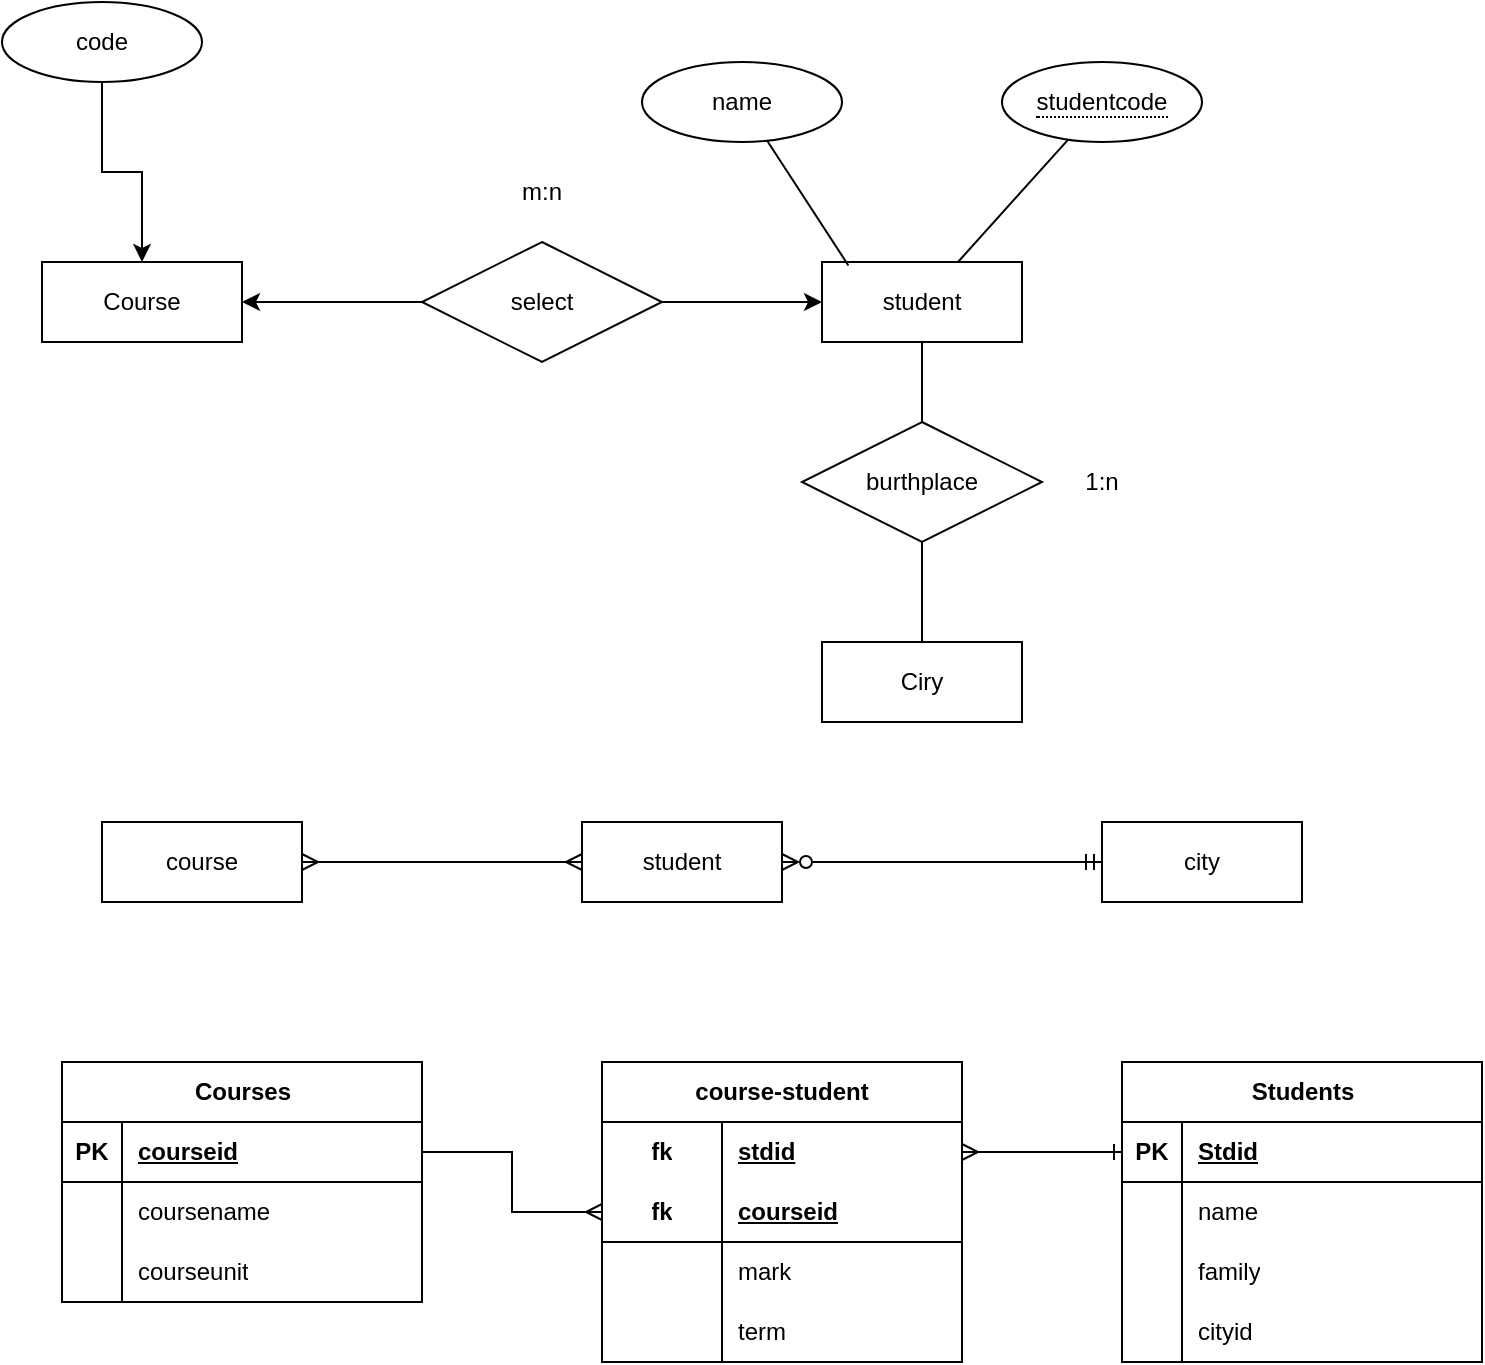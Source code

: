 <mxfile version="28.1.1">
  <diagram name="Page-1" id="sHOE3h-CCO8PYqkfTuCy">
    <mxGraphModel dx="1426" dy="751" grid="1" gridSize="10" guides="1" tooltips="1" connect="1" arrows="1" fold="1" page="1" pageScale="1" pageWidth="850" pageHeight="1100" math="0" shadow="0">
      <root>
        <mxCell id="0" />
        <mxCell id="1" parent="0" />
        <mxCell id="_JnIpn75-cfV_HIJqChy-1" value="Course" style="whiteSpace=wrap;html=1;align=center;" parent="1" vertex="1">
          <mxGeometry x="70" y="190" width="100" height="40" as="geometry" />
        </mxCell>
        <mxCell id="_JnIpn75-cfV_HIJqChy-9" value="" style="rounded=0;orthogonalLoop=1;jettySize=auto;html=1;endArrow=none;endFill=0;" parent="1" source="_JnIpn75-cfV_HIJqChy-3" target="_JnIpn75-cfV_HIJqChy-8" edge="1">
          <mxGeometry relative="1" as="geometry" />
        </mxCell>
        <mxCell id="_JnIpn75-cfV_HIJqChy-3" value="student" style="whiteSpace=wrap;html=1;align=center;" parent="1" vertex="1">
          <mxGeometry x="460" y="190" width="100" height="40" as="geometry" />
        </mxCell>
        <mxCell id="_JnIpn75-cfV_HIJqChy-5" value="" style="edgeStyle=orthogonalEdgeStyle;rounded=0;orthogonalLoop=1;jettySize=auto;html=1;" parent="1" source="_JnIpn75-cfV_HIJqChy-4" target="_JnIpn75-cfV_HIJqChy-3" edge="1">
          <mxGeometry relative="1" as="geometry" />
        </mxCell>
        <mxCell id="_JnIpn75-cfV_HIJqChy-6" value="" style="edgeStyle=orthogonalEdgeStyle;rounded=0;orthogonalLoop=1;jettySize=auto;html=1;" parent="1" source="_JnIpn75-cfV_HIJqChy-4" target="_JnIpn75-cfV_HIJqChy-1" edge="1">
          <mxGeometry relative="1" as="geometry" />
        </mxCell>
        <mxCell id="_JnIpn75-cfV_HIJqChy-4" value="select" style="shape=rhombus;perimeter=rhombusPerimeter;whiteSpace=wrap;html=1;align=center;" parent="1" vertex="1">
          <mxGeometry x="260" y="180" width="120" height="60" as="geometry" />
        </mxCell>
        <mxCell id="_JnIpn75-cfV_HIJqChy-7" value="Ciry" style="whiteSpace=wrap;html=1;align=center;" parent="1" vertex="1">
          <mxGeometry x="460" y="380" width="100" height="40" as="geometry" />
        </mxCell>
        <mxCell id="_JnIpn75-cfV_HIJqChy-10" value="" style="edgeStyle=orthogonalEdgeStyle;rounded=0;orthogonalLoop=1;jettySize=auto;html=1;endArrow=none;endFill=0;" parent="1" source="_JnIpn75-cfV_HIJqChy-8" target="_JnIpn75-cfV_HIJqChy-7" edge="1">
          <mxGeometry relative="1" as="geometry" />
        </mxCell>
        <mxCell id="_JnIpn75-cfV_HIJqChy-8" value="burthplace" style="shape=rhombus;perimeter=rhombusPerimeter;whiteSpace=wrap;html=1;align=center;" parent="1" vertex="1">
          <mxGeometry x="450" y="270" width="120" height="60" as="geometry" />
        </mxCell>
        <mxCell id="_JnIpn75-cfV_HIJqChy-11" value="m:n" style="text;html=1;align=center;verticalAlign=middle;whiteSpace=wrap;rounded=0;" parent="1" vertex="1">
          <mxGeometry x="290" y="140" width="60" height="30" as="geometry" />
        </mxCell>
        <mxCell id="_JnIpn75-cfV_HIJqChy-12" value="1:n" style="text;html=1;align=center;verticalAlign=middle;whiteSpace=wrap;rounded=0;" parent="1" vertex="1">
          <mxGeometry x="570" y="285" width="60" height="30" as="geometry" />
        </mxCell>
        <mxCell id="_JnIpn75-cfV_HIJqChy-28" style="edgeStyle=orthogonalEdgeStyle;rounded=0;orthogonalLoop=1;jettySize=auto;html=1;entryX=0;entryY=0.5;entryDx=0;entryDy=0;endArrow=ERmandOne;endFill=0;startArrow=ERzeroToMany;startFill=0;" parent="1" source="_JnIpn75-cfV_HIJqChy-26" target="_JnIpn75-cfV_HIJqChy-27" edge="1">
          <mxGeometry relative="1" as="geometry" />
        </mxCell>
        <mxCell id="_JnIpn75-cfV_HIJqChy-26" value="student" style="whiteSpace=wrap;html=1;align=center;" parent="1" vertex="1">
          <mxGeometry x="340" y="470" width="100" height="40" as="geometry" />
        </mxCell>
        <mxCell id="_JnIpn75-cfV_HIJqChy-27" value="city" style="whiteSpace=wrap;html=1;align=center;" parent="1" vertex="1">
          <mxGeometry x="600" y="470" width="100" height="40" as="geometry" />
        </mxCell>
        <mxCell id="_JnIpn75-cfV_HIJqChy-30" value="" style="rounded=0;orthogonalLoop=1;jettySize=auto;html=1;endArrow=none;endFill=0;" parent="1" source="_JnIpn75-cfV_HIJqChy-29" target="_JnIpn75-cfV_HIJqChy-3" edge="1">
          <mxGeometry relative="1" as="geometry" />
        </mxCell>
        <mxCell id="_JnIpn75-cfV_HIJqChy-29" value="&lt;span style=&quot;border-bottom: 1px dotted&quot;&gt;studentcode&lt;/span&gt;" style="ellipse;whiteSpace=wrap;html=1;align=center;" parent="1" vertex="1">
          <mxGeometry x="550" y="90" width="100" height="40" as="geometry" />
        </mxCell>
        <mxCell id="_JnIpn75-cfV_HIJqChy-32" value="name" style="ellipse;whiteSpace=wrap;html=1;align=center;" parent="1" vertex="1">
          <mxGeometry x="370" y="90" width="100" height="40" as="geometry" />
        </mxCell>
        <mxCell id="_JnIpn75-cfV_HIJqChy-33" style="rounded=0;orthogonalLoop=1;jettySize=auto;html=1;entryX=0.132;entryY=0.043;entryDx=0;entryDy=0;entryPerimeter=0;endArrow=none;endFill=0;" parent="1" source="_JnIpn75-cfV_HIJqChy-32" target="_JnIpn75-cfV_HIJqChy-3" edge="1">
          <mxGeometry relative="1" as="geometry" />
        </mxCell>
        <mxCell id="_JnIpn75-cfV_HIJqChy-35" value="" style="edgeStyle=orthogonalEdgeStyle;rounded=0;orthogonalLoop=1;jettySize=auto;html=1;" parent="1" source="_JnIpn75-cfV_HIJqChy-34" target="_JnIpn75-cfV_HIJqChy-1" edge="1">
          <mxGeometry relative="1" as="geometry" />
        </mxCell>
        <mxCell id="_JnIpn75-cfV_HIJqChy-34" value="code" style="ellipse;whiteSpace=wrap;html=1;align=center;" parent="1" vertex="1">
          <mxGeometry x="50" y="60" width="100" height="40" as="geometry" />
        </mxCell>
        <mxCell id="jb8YyXCb0_DygzA8hOVM-2" style="edgeStyle=orthogonalEdgeStyle;rounded=0;orthogonalLoop=1;jettySize=auto;html=1;endArrow=ERmany;endFill=0;startArrow=ERmany;startFill=0;" edge="1" parent="1" source="jb8YyXCb0_DygzA8hOVM-1" target="_JnIpn75-cfV_HIJqChy-26">
          <mxGeometry relative="1" as="geometry" />
        </mxCell>
        <mxCell id="jb8YyXCb0_DygzA8hOVM-1" value="course" style="whiteSpace=wrap;html=1;align=center;" vertex="1" parent="1">
          <mxGeometry x="100" y="470" width="100" height="40" as="geometry" />
        </mxCell>
        <mxCell id="jb8YyXCb0_DygzA8hOVM-3" value="Courses" style="shape=table;startSize=30;container=1;collapsible=1;childLayout=tableLayout;fixedRows=1;rowLines=0;fontStyle=1;align=center;resizeLast=1;html=1;" vertex="1" parent="1">
          <mxGeometry x="80" y="590" width="180" height="120" as="geometry" />
        </mxCell>
        <mxCell id="jb8YyXCb0_DygzA8hOVM-4" value="" style="shape=tableRow;horizontal=0;startSize=0;swimlaneHead=0;swimlaneBody=0;fillColor=none;collapsible=0;dropTarget=0;points=[[0,0.5],[1,0.5]];portConstraint=eastwest;top=0;left=0;right=0;bottom=1;" vertex="1" parent="jb8YyXCb0_DygzA8hOVM-3">
          <mxGeometry y="30" width="180" height="30" as="geometry" />
        </mxCell>
        <mxCell id="jb8YyXCb0_DygzA8hOVM-5" value="PK" style="shape=partialRectangle;connectable=0;fillColor=none;top=0;left=0;bottom=0;right=0;fontStyle=1;overflow=hidden;whiteSpace=wrap;html=1;" vertex="1" parent="jb8YyXCb0_DygzA8hOVM-4">
          <mxGeometry width="30" height="30" as="geometry">
            <mxRectangle width="30" height="30" as="alternateBounds" />
          </mxGeometry>
        </mxCell>
        <mxCell id="jb8YyXCb0_DygzA8hOVM-6" value="courseid" style="shape=partialRectangle;connectable=0;fillColor=none;top=0;left=0;bottom=0;right=0;align=left;spacingLeft=6;fontStyle=5;overflow=hidden;whiteSpace=wrap;html=1;" vertex="1" parent="jb8YyXCb0_DygzA8hOVM-4">
          <mxGeometry x="30" width="150" height="30" as="geometry">
            <mxRectangle width="150" height="30" as="alternateBounds" />
          </mxGeometry>
        </mxCell>
        <mxCell id="jb8YyXCb0_DygzA8hOVM-7" value="" style="shape=tableRow;horizontal=0;startSize=0;swimlaneHead=0;swimlaneBody=0;fillColor=none;collapsible=0;dropTarget=0;points=[[0,0.5],[1,0.5]];portConstraint=eastwest;top=0;left=0;right=0;bottom=0;" vertex="1" parent="jb8YyXCb0_DygzA8hOVM-3">
          <mxGeometry y="60" width="180" height="30" as="geometry" />
        </mxCell>
        <mxCell id="jb8YyXCb0_DygzA8hOVM-8" value="" style="shape=partialRectangle;connectable=0;fillColor=none;top=0;left=0;bottom=0;right=0;editable=1;overflow=hidden;whiteSpace=wrap;html=1;" vertex="1" parent="jb8YyXCb0_DygzA8hOVM-7">
          <mxGeometry width="30" height="30" as="geometry">
            <mxRectangle width="30" height="30" as="alternateBounds" />
          </mxGeometry>
        </mxCell>
        <mxCell id="jb8YyXCb0_DygzA8hOVM-9" value="coursename" style="shape=partialRectangle;connectable=0;fillColor=none;top=0;left=0;bottom=0;right=0;align=left;spacingLeft=6;overflow=hidden;whiteSpace=wrap;html=1;" vertex="1" parent="jb8YyXCb0_DygzA8hOVM-7">
          <mxGeometry x="30" width="150" height="30" as="geometry">
            <mxRectangle width="150" height="30" as="alternateBounds" />
          </mxGeometry>
        </mxCell>
        <mxCell id="jb8YyXCb0_DygzA8hOVM-10" value="" style="shape=tableRow;horizontal=0;startSize=0;swimlaneHead=0;swimlaneBody=0;fillColor=none;collapsible=0;dropTarget=0;points=[[0,0.5],[1,0.5]];portConstraint=eastwest;top=0;left=0;right=0;bottom=0;" vertex="1" parent="jb8YyXCb0_DygzA8hOVM-3">
          <mxGeometry y="90" width="180" height="30" as="geometry" />
        </mxCell>
        <mxCell id="jb8YyXCb0_DygzA8hOVM-11" value="" style="shape=partialRectangle;connectable=0;fillColor=none;top=0;left=0;bottom=0;right=0;editable=1;overflow=hidden;whiteSpace=wrap;html=1;" vertex="1" parent="jb8YyXCb0_DygzA8hOVM-10">
          <mxGeometry width="30" height="30" as="geometry">
            <mxRectangle width="30" height="30" as="alternateBounds" />
          </mxGeometry>
        </mxCell>
        <mxCell id="jb8YyXCb0_DygzA8hOVM-12" value="courseunit" style="shape=partialRectangle;connectable=0;fillColor=none;top=0;left=0;bottom=0;right=0;align=left;spacingLeft=6;overflow=hidden;whiteSpace=wrap;html=1;" vertex="1" parent="jb8YyXCb0_DygzA8hOVM-10">
          <mxGeometry x="30" width="150" height="30" as="geometry">
            <mxRectangle width="150" height="30" as="alternateBounds" />
          </mxGeometry>
        </mxCell>
        <mxCell id="jb8YyXCb0_DygzA8hOVM-16" value="course-student" style="shape=table;startSize=30;container=1;collapsible=1;childLayout=tableLayout;fixedRows=1;rowLines=0;fontStyle=1;align=center;resizeLast=1;html=1;whiteSpace=wrap;" vertex="1" parent="1">
          <mxGeometry x="350" y="590" width="180" height="150" as="geometry" />
        </mxCell>
        <mxCell id="jb8YyXCb0_DygzA8hOVM-17" value="" style="shape=tableRow;horizontal=0;startSize=0;swimlaneHead=0;swimlaneBody=0;fillColor=none;collapsible=0;dropTarget=0;points=[[0,0.5],[1,0.5]];portConstraint=eastwest;top=0;left=0;right=0;bottom=0;html=1;" vertex="1" parent="jb8YyXCb0_DygzA8hOVM-16">
          <mxGeometry y="30" width="180" height="30" as="geometry" />
        </mxCell>
        <mxCell id="jb8YyXCb0_DygzA8hOVM-18" value="fk" style="shape=partialRectangle;connectable=0;fillColor=none;top=0;left=0;bottom=0;right=0;fontStyle=1;overflow=hidden;html=1;whiteSpace=wrap;" vertex="1" parent="jb8YyXCb0_DygzA8hOVM-17">
          <mxGeometry width="60" height="30" as="geometry">
            <mxRectangle width="60" height="30" as="alternateBounds" />
          </mxGeometry>
        </mxCell>
        <mxCell id="jb8YyXCb0_DygzA8hOVM-19" value="stdid" style="shape=partialRectangle;connectable=0;fillColor=none;top=0;left=0;bottom=0;right=0;align=left;spacingLeft=6;fontStyle=5;overflow=hidden;html=1;whiteSpace=wrap;" vertex="1" parent="jb8YyXCb0_DygzA8hOVM-17">
          <mxGeometry x="60" width="120" height="30" as="geometry">
            <mxRectangle width="120" height="30" as="alternateBounds" />
          </mxGeometry>
        </mxCell>
        <mxCell id="jb8YyXCb0_DygzA8hOVM-20" value="" style="shape=tableRow;horizontal=0;startSize=0;swimlaneHead=0;swimlaneBody=0;fillColor=none;collapsible=0;dropTarget=0;points=[[0,0.5],[1,0.5]];portConstraint=eastwest;top=0;left=0;right=0;bottom=1;html=1;" vertex="1" parent="jb8YyXCb0_DygzA8hOVM-16">
          <mxGeometry y="60" width="180" height="30" as="geometry" />
        </mxCell>
        <mxCell id="jb8YyXCb0_DygzA8hOVM-21" value="fk" style="shape=partialRectangle;connectable=0;fillColor=none;top=0;left=0;bottom=0;right=0;fontStyle=1;overflow=hidden;html=1;whiteSpace=wrap;" vertex="1" parent="jb8YyXCb0_DygzA8hOVM-20">
          <mxGeometry width="60" height="30" as="geometry">
            <mxRectangle width="60" height="30" as="alternateBounds" />
          </mxGeometry>
        </mxCell>
        <mxCell id="jb8YyXCb0_DygzA8hOVM-22" value="courseid" style="shape=partialRectangle;connectable=0;fillColor=none;top=0;left=0;bottom=0;right=0;align=left;spacingLeft=6;fontStyle=5;overflow=hidden;html=1;whiteSpace=wrap;" vertex="1" parent="jb8YyXCb0_DygzA8hOVM-20">
          <mxGeometry x="60" width="120" height="30" as="geometry">
            <mxRectangle width="120" height="30" as="alternateBounds" />
          </mxGeometry>
        </mxCell>
        <mxCell id="jb8YyXCb0_DygzA8hOVM-23" value="" style="shape=tableRow;horizontal=0;startSize=0;swimlaneHead=0;swimlaneBody=0;fillColor=none;collapsible=0;dropTarget=0;points=[[0,0.5],[1,0.5]];portConstraint=eastwest;top=0;left=0;right=0;bottom=0;html=1;" vertex="1" parent="jb8YyXCb0_DygzA8hOVM-16">
          <mxGeometry y="90" width="180" height="30" as="geometry" />
        </mxCell>
        <mxCell id="jb8YyXCb0_DygzA8hOVM-24" value="" style="shape=partialRectangle;connectable=0;fillColor=none;top=0;left=0;bottom=0;right=0;editable=1;overflow=hidden;html=1;whiteSpace=wrap;" vertex="1" parent="jb8YyXCb0_DygzA8hOVM-23">
          <mxGeometry width="60" height="30" as="geometry">
            <mxRectangle width="60" height="30" as="alternateBounds" />
          </mxGeometry>
        </mxCell>
        <mxCell id="jb8YyXCb0_DygzA8hOVM-25" value="mark" style="shape=partialRectangle;connectable=0;fillColor=none;top=0;left=0;bottom=0;right=0;align=left;spacingLeft=6;overflow=hidden;html=1;whiteSpace=wrap;" vertex="1" parent="jb8YyXCb0_DygzA8hOVM-23">
          <mxGeometry x="60" width="120" height="30" as="geometry">
            <mxRectangle width="120" height="30" as="alternateBounds" />
          </mxGeometry>
        </mxCell>
        <mxCell id="jb8YyXCb0_DygzA8hOVM-26" value="" style="shape=tableRow;horizontal=0;startSize=0;swimlaneHead=0;swimlaneBody=0;fillColor=none;collapsible=0;dropTarget=0;points=[[0,0.5],[1,0.5]];portConstraint=eastwest;top=0;left=0;right=0;bottom=0;html=1;" vertex="1" parent="jb8YyXCb0_DygzA8hOVM-16">
          <mxGeometry y="120" width="180" height="30" as="geometry" />
        </mxCell>
        <mxCell id="jb8YyXCb0_DygzA8hOVM-27" value="" style="shape=partialRectangle;connectable=0;fillColor=none;top=0;left=0;bottom=0;right=0;editable=1;overflow=hidden;html=1;whiteSpace=wrap;" vertex="1" parent="jb8YyXCb0_DygzA8hOVM-26">
          <mxGeometry width="60" height="30" as="geometry">
            <mxRectangle width="60" height="30" as="alternateBounds" />
          </mxGeometry>
        </mxCell>
        <mxCell id="jb8YyXCb0_DygzA8hOVM-28" value="term" style="shape=partialRectangle;connectable=0;fillColor=none;top=0;left=0;bottom=0;right=0;align=left;spacingLeft=6;overflow=hidden;html=1;whiteSpace=wrap;" vertex="1" parent="jb8YyXCb0_DygzA8hOVM-26">
          <mxGeometry x="60" width="120" height="30" as="geometry">
            <mxRectangle width="120" height="30" as="alternateBounds" />
          </mxGeometry>
        </mxCell>
        <mxCell id="jb8YyXCb0_DygzA8hOVM-29" value="Students" style="shape=table;startSize=30;container=1;collapsible=1;childLayout=tableLayout;fixedRows=1;rowLines=0;fontStyle=1;align=center;resizeLast=1;html=1;" vertex="1" parent="1">
          <mxGeometry x="610" y="590" width="180" height="150" as="geometry" />
        </mxCell>
        <mxCell id="jb8YyXCb0_DygzA8hOVM-30" value="" style="shape=tableRow;horizontal=0;startSize=0;swimlaneHead=0;swimlaneBody=0;fillColor=none;collapsible=0;dropTarget=0;points=[[0,0.5],[1,0.5]];portConstraint=eastwest;top=0;left=0;right=0;bottom=1;" vertex="1" parent="jb8YyXCb0_DygzA8hOVM-29">
          <mxGeometry y="30" width="180" height="30" as="geometry" />
        </mxCell>
        <mxCell id="jb8YyXCb0_DygzA8hOVM-31" value="PK" style="shape=partialRectangle;connectable=0;fillColor=none;top=0;left=0;bottom=0;right=0;fontStyle=1;overflow=hidden;whiteSpace=wrap;html=1;" vertex="1" parent="jb8YyXCb0_DygzA8hOVM-30">
          <mxGeometry width="30" height="30" as="geometry">
            <mxRectangle width="30" height="30" as="alternateBounds" />
          </mxGeometry>
        </mxCell>
        <mxCell id="jb8YyXCb0_DygzA8hOVM-32" value="Stdid" style="shape=partialRectangle;connectable=0;fillColor=none;top=0;left=0;bottom=0;right=0;align=left;spacingLeft=6;fontStyle=5;overflow=hidden;whiteSpace=wrap;html=1;" vertex="1" parent="jb8YyXCb0_DygzA8hOVM-30">
          <mxGeometry x="30" width="150" height="30" as="geometry">
            <mxRectangle width="150" height="30" as="alternateBounds" />
          </mxGeometry>
        </mxCell>
        <mxCell id="jb8YyXCb0_DygzA8hOVM-33" value="" style="shape=tableRow;horizontal=0;startSize=0;swimlaneHead=0;swimlaneBody=0;fillColor=none;collapsible=0;dropTarget=0;points=[[0,0.5],[1,0.5]];portConstraint=eastwest;top=0;left=0;right=0;bottom=0;" vertex="1" parent="jb8YyXCb0_DygzA8hOVM-29">
          <mxGeometry y="60" width="180" height="30" as="geometry" />
        </mxCell>
        <mxCell id="jb8YyXCb0_DygzA8hOVM-34" value="" style="shape=partialRectangle;connectable=0;fillColor=none;top=0;left=0;bottom=0;right=0;editable=1;overflow=hidden;whiteSpace=wrap;html=1;" vertex="1" parent="jb8YyXCb0_DygzA8hOVM-33">
          <mxGeometry width="30" height="30" as="geometry">
            <mxRectangle width="30" height="30" as="alternateBounds" />
          </mxGeometry>
        </mxCell>
        <mxCell id="jb8YyXCb0_DygzA8hOVM-35" value="name" style="shape=partialRectangle;connectable=0;fillColor=none;top=0;left=0;bottom=0;right=0;align=left;spacingLeft=6;overflow=hidden;whiteSpace=wrap;html=1;" vertex="1" parent="jb8YyXCb0_DygzA8hOVM-33">
          <mxGeometry x="30" width="150" height="30" as="geometry">
            <mxRectangle width="150" height="30" as="alternateBounds" />
          </mxGeometry>
        </mxCell>
        <mxCell id="jb8YyXCb0_DygzA8hOVM-36" value="" style="shape=tableRow;horizontal=0;startSize=0;swimlaneHead=0;swimlaneBody=0;fillColor=none;collapsible=0;dropTarget=0;points=[[0,0.5],[1,0.5]];portConstraint=eastwest;top=0;left=0;right=0;bottom=0;" vertex="1" parent="jb8YyXCb0_DygzA8hOVM-29">
          <mxGeometry y="90" width="180" height="30" as="geometry" />
        </mxCell>
        <mxCell id="jb8YyXCb0_DygzA8hOVM-37" value="" style="shape=partialRectangle;connectable=0;fillColor=none;top=0;left=0;bottom=0;right=0;editable=1;overflow=hidden;whiteSpace=wrap;html=1;" vertex="1" parent="jb8YyXCb0_DygzA8hOVM-36">
          <mxGeometry width="30" height="30" as="geometry">
            <mxRectangle width="30" height="30" as="alternateBounds" />
          </mxGeometry>
        </mxCell>
        <mxCell id="jb8YyXCb0_DygzA8hOVM-38" value="family" style="shape=partialRectangle;connectable=0;fillColor=none;top=0;left=0;bottom=0;right=0;align=left;spacingLeft=6;overflow=hidden;whiteSpace=wrap;html=1;" vertex="1" parent="jb8YyXCb0_DygzA8hOVM-36">
          <mxGeometry x="30" width="150" height="30" as="geometry">
            <mxRectangle width="150" height="30" as="alternateBounds" />
          </mxGeometry>
        </mxCell>
        <mxCell id="jb8YyXCb0_DygzA8hOVM-39" value="" style="shape=tableRow;horizontal=0;startSize=0;swimlaneHead=0;swimlaneBody=0;fillColor=none;collapsible=0;dropTarget=0;points=[[0,0.5],[1,0.5]];portConstraint=eastwest;top=0;left=0;right=0;bottom=0;" vertex="1" parent="jb8YyXCb0_DygzA8hOVM-29">
          <mxGeometry y="120" width="180" height="30" as="geometry" />
        </mxCell>
        <mxCell id="jb8YyXCb0_DygzA8hOVM-40" value="" style="shape=partialRectangle;connectable=0;fillColor=none;top=0;left=0;bottom=0;right=0;editable=1;overflow=hidden;whiteSpace=wrap;html=1;" vertex="1" parent="jb8YyXCb0_DygzA8hOVM-39">
          <mxGeometry width="30" height="30" as="geometry">
            <mxRectangle width="30" height="30" as="alternateBounds" />
          </mxGeometry>
        </mxCell>
        <mxCell id="jb8YyXCb0_DygzA8hOVM-41" value="cityid" style="shape=partialRectangle;connectable=0;fillColor=none;top=0;left=0;bottom=0;right=0;align=left;spacingLeft=6;overflow=hidden;whiteSpace=wrap;html=1;" vertex="1" parent="jb8YyXCb0_DygzA8hOVM-39">
          <mxGeometry x="30" width="150" height="30" as="geometry">
            <mxRectangle width="150" height="30" as="alternateBounds" />
          </mxGeometry>
        </mxCell>
        <mxCell id="jb8YyXCb0_DygzA8hOVM-42" style="edgeStyle=orthogonalEdgeStyle;rounded=0;orthogonalLoop=1;jettySize=auto;html=1;endArrow=ERone;endFill=0;startArrow=ERmany;startFill=0;" edge="1" parent="1" source="jb8YyXCb0_DygzA8hOVM-17" target="jb8YyXCb0_DygzA8hOVM-30">
          <mxGeometry relative="1" as="geometry" />
        </mxCell>
        <mxCell id="jb8YyXCb0_DygzA8hOVM-43" style="edgeStyle=orthogonalEdgeStyle;rounded=0;orthogonalLoop=1;jettySize=auto;html=1;endArrow=baseDash;endFill=0;startArrow=ERmany;startFill=0;" edge="1" parent="1" source="jb8YyXCb0_DygzA8hOVM-20" target="jb8YyXCb0_DygzA8hOVM-4">
          <mxGeometry relative="1" as="geometry" />
        </mxCell>
      </root>
    </mxGraphModel>
  </diagram>
</mxfile>

